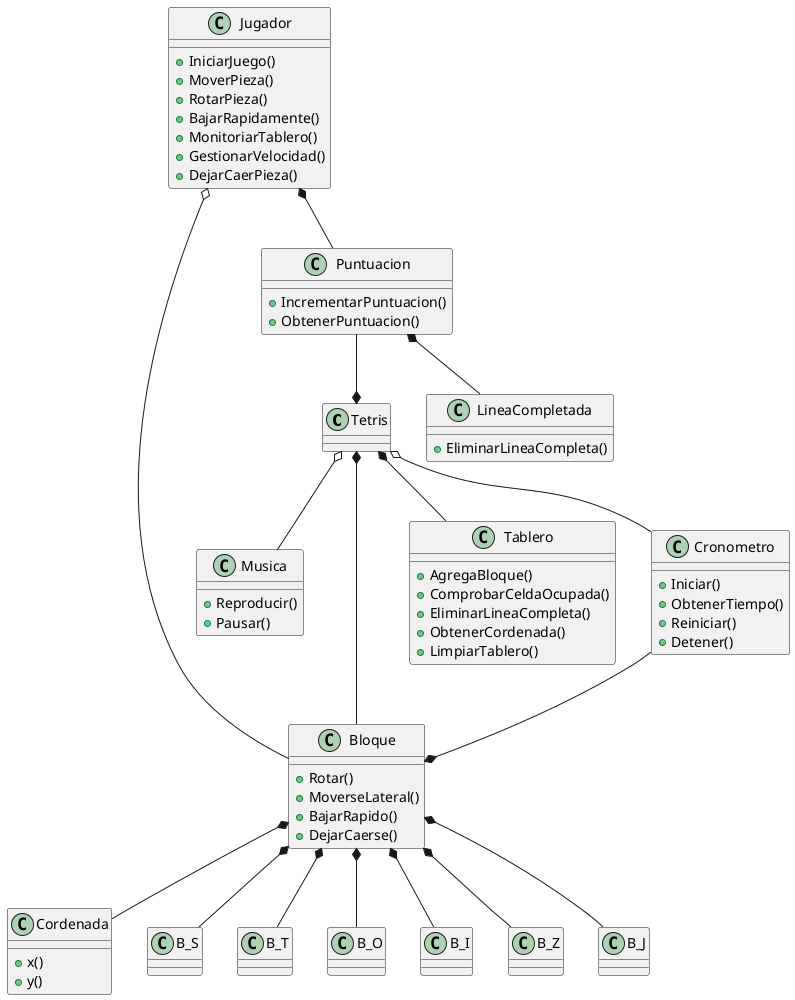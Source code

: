 @startuml diagrama

class Tetris
class Jugador {
  +IniciarJuego()
  +MoverPieza()
  +RotarPieza()
  +BajarRapidamente()
  +MonitoriarTablero()
  +GestionarVelocidad()
  +DejarCaerPieza()
}
class Musica {
  +Reproducir()
  +Pausar()
}
class Bloque {
  +Rotar()
  +MoverseLateral()
  +BajarRapido()
  +DejarCaerse()
}
class LineaCompletada {
  +EliminarLineaCompleta()
}
class Puntuacion {
  +IncrementarPuntuacion()
  +ObtenerPuntuacion()
}
class Tablero {
  +AgregaBloque()
  +ComprobarCeldaOcupada()
  +EliminarLineaCompleta()
  +ObtenerCordenada()
  +LimpiarTablero()
}
class Cordenada {
  +x()
  +y()
}
class Cronometro {
  +Iniciar()
  +ObtenerTiempo()
  +Reiniciar()
  +Detener()
}
class B_S
class B_T
class B_O
class B_I
class B_Z
class B_J

Tetris *-- Bloque
Tetris *-- Tablero
Puntuacion --* Tetris
Puntuacion *-- LineaCompletada
Jugador o-- Bloque
Tetris o-- Musica
Jugador *-- Puntuacion
Bloque *-- Cordenada
Bloque *-- B_S
Bloque *-- B_T
Bloque *-- B_O
Bloque *-- B_Z
Bloque *-- B_J
Bloque *-- B_I
Tetris o-- Cronometro
Cronometro --* Bloque

@enduml

